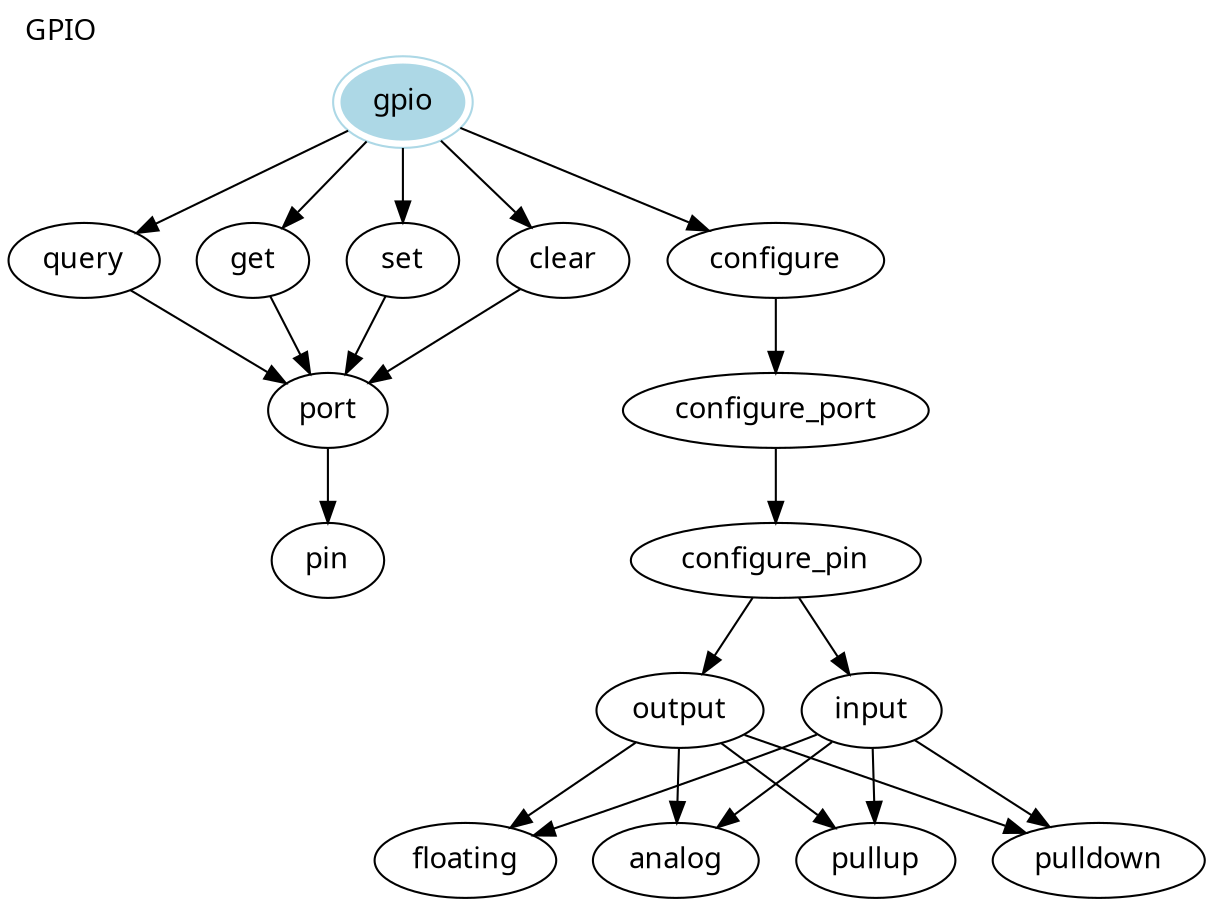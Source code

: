 digraph Fetch {
        graph [fontname="lucidasans-bold-14"];
        node [fontname="lucidasans-bold-14"];
	gpio   -> get;
	gpio   -> set;
	gpio   -> clear;
	gpio   -> query;
	gpio   -> configure;
	clear  -> port;
	get    -> port;
	set    -> port;
	query  -> port;
	port   -> pin;
	configure -> configure_port;
	configure_port -> configure_pin;
	configure_pin -> output;	
	configure_pin -> input;	
	output -> pullup;
	output -> pulldown;
	output -> floating;
	output -> analog;
	input -> pullup;
	input -> pulldown;
	input -> floating;
	input -> analog;
	gpio [color=lightblue, peripheries=2, style=filled];
	label="GPIO"
  	labelloc=top;
  	labeljust=left;
}
